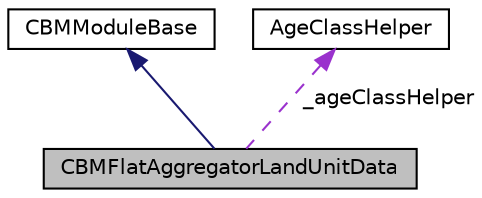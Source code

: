 digraph "CBMFlatAggregatorLandUnitData"
{
 // LATEX_PDF_SIZE
  edge [fontname="Helvetica",fontsize="10",labelfontname="Helvetica",labelfontsize="10"];
  node [fontname="Helvetica",fontsize="10",shape=record];
  Node1 [label="CBMFlatAggregatorLandUnitData",height=0.2,width=0.4,color="black", fillcolor="grey75", style="filled", fontcolor="black",tooltip=" "];
  Node2 -> Node1 [dir="back",color="midnightblue",fontsize="10",style="solid",fontname="Helvetica"];
  Node2 [label="CBMModuleBase",height=0.2,width=0.4,color="black", fillcolor="white", style="filled",URL="$classmoja_1_1modules_1_1cbm_1_1CBMModuleBase.html",tooltip=" "];
  Node3 -> Node1 [dir="back",color="darkorchid3",fontsize="10",style="dashed",label=" _ageClassHelper" ,fontname="Helvetica"];
  Node3 [label="AgeClassHelper",height=0.2,width=0.4,color="black", fillcolor="white", style="filled",URL="$classmoja_1_1modules_1_1cbm_1_1AgeClassHelper.html",tooltip=" "];
}
